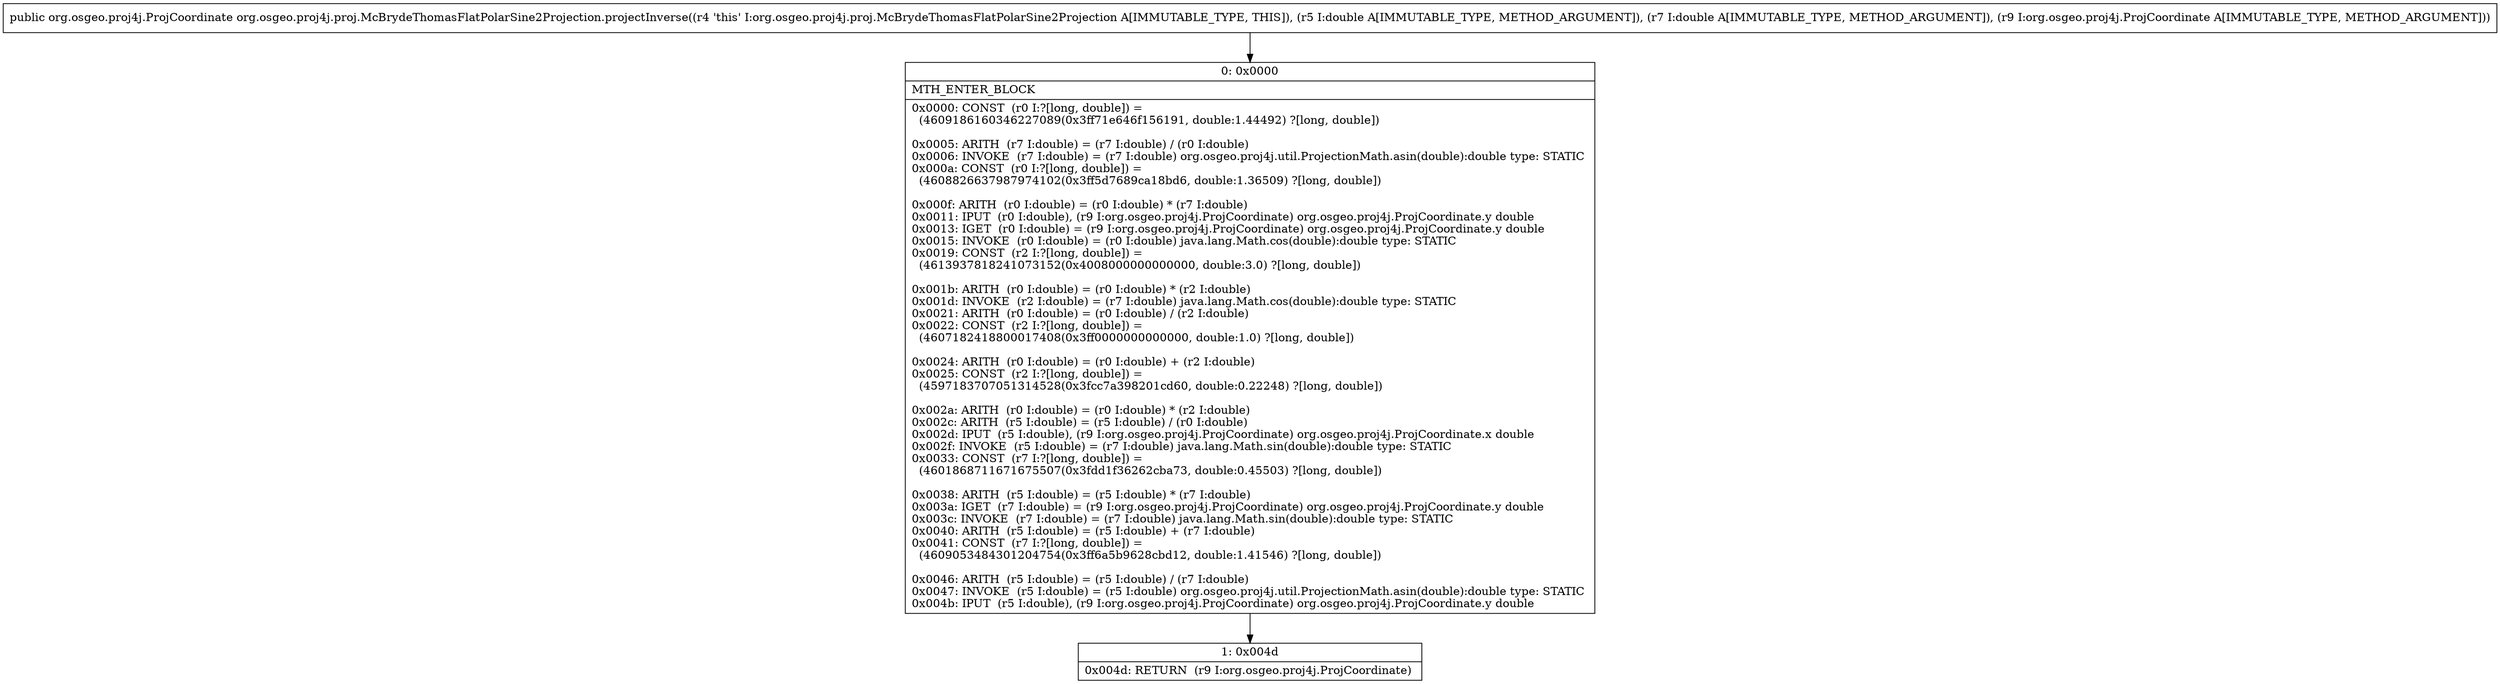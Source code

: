 digraph "CFG fororg.osgeo.proj4j.proj.McBrydeThomasFlatPolarSine2Projection.projectInverse(DDLorg\/osgeo\/proj4j\/ProjCoordinate;)Lorg\/osgeo\/proj4j\/ProjCoordinate;" {
Node_0 [shape=record,label="{0\:\ 0x0000|MTH_ENTER_BLOCK\l|0x0000: CONST  (r0 I:?[long, double]) = \l  (4609186160346227089(0x3ff71e646f156191, double:1.44492) ?[long, double])\l \l0x0005: ARITH  (r7 I:double) = (r7 I:double) \/ (r0 I:double) \l0x0006: INVOKE  (r7 I:double) = (r7 I:double) org.osgeo.proj4j.util.ProjectionMath.asin(double):double type: STATIC \l0x000a: CONST  (r0 I:?[long, double]) = \l  (4608826637987974102(0x3ff5d7689ca18bd6, double:1.36509) ?[long, double])\l \l0x000f: ARITH  (r0 I:double) = (r0 I:double) * (r7 I:double) \l0x0011: IPUT  (r0 I:double), (r9 I:org.osgeo.proj4j.ProjCoordinate) org.osgeo.proj4j.ProjCoordinate.y double \l0x0013: IGET  (r0 I:double) = (r9 I:org.osgeo.proj4j.ProjCoordinate) org.osgeo.proj4j.ProjCoordinate.y double \l0x0015: INVOKE  (r0 I:double) = (r0 I:double) java.lang.Math.cos(double):double type: STATIC \l0x0019: CONST  (r2 I:?[long, double]) = \l  (4613937818241073152(0x4008000000000000, double:3.0) ?[long, double])\l \l0x001b: ARITH  (r0 I:double) = (r0 I:double) * (r2 I:double) \l0x001d: INVOKE  (r2 I:double) = (r7 I:double) java.lang.Math.cos(double):double type: STATIC \l0x0021: ARITH  (r0 I:double) = (r0 I:double) \/ (r2 I:double) \l0x0022: CONST  (r2 I:?[long, double]) = \l  (4607182418800017408(0x3ff0000000000000, double:1.0) ?[long, double])\l \l0x0024: ARITH  (r0 I:double) = (r0 I:double) + (r2 I:double) \l0x0025: CONST  (r2 I:?[long, double]) = \l  (4597183707051314528(0x3fcc7a398201cd60, double:0.22248) ?[long, double])\l \l0x002a: ARITH  (r0 I:double) = (r0 I:double) * (r2 I:double) \l0x002c: ARITH  (r5 I:double) = (r5 I:double) \/ (r0 I:double) \l0x002d: IPUT  (r5 I:double), (r9 I:org.osgeo.proj4j.ProjCoordinate) org.osgeo.proj4j.ProjCoordinate.x double \l0x002f: INVOKE  (r5 I:double) = (r7 I:double) java.lang.Math.sin(double):double type: STATIC \l0x0033: CONST  (r7 I:?[long, double]) = \l  (4601868711671675507(0x3fdd1f36262cba73, double:0.45503) ?[long, double])\l \l0x0038: ARITH  (r5 I:double) = (r5 I:double) * (r7 I:double) \l0x003a: IGET  (r7 I:double) = (r9 I:org.osgeo.proj4j.ProjCoordinate) org.osgeo.proj4j.ProjCoordinate.y double \l0x003c: INVOKE  (r7 I:double) = (r7 I:double) java.lang.Math.sin(double):double type: STATIC \l0x0040: ARITH  (r5 I:double) = (r5 I:double) + (r7 I:double) \l0x0041: CONST  (r7 I:?[long, double]) = \l  (4609053484301204754(0x3ff6a5b9628cbd12, double:1.41546) ?[long, double])\l \l0x0046: ARITH  (r5 I:double) = (r5 I:double) \/ (r7 I:double) \l0x0047: INVOKE  (r5 I:double) = (r5 I:double) org.osgeo.proj4j.util.ProjectionMath.asin(double):double type: STATIC \l0x004b: IPUT  (r5 I:double), (r9 I:org.osgeo.proj4j.ProjCoordinate) org.osgeo.proj4j.ProjCoordinate.y double \l}"];
Node_1 [shape=record,label="{1\:\ 0x004d|0x004d: RETURN  (r9 I:org.osgeo.proj4j.ProjCoordinate) \l}"];
MethodNode[shape=record,label="{public org.osgeo.proj4j.ProjCoordinate org.osgeo.proj4j.proj.McBrydeThomasFlatPolarSine2Projection.projectInverse((r4 'this' I:org.osgeo.proj4j.proj.McBrydeThomasFlatPolarSine2Projection A[IMMUTABLE_TYPE, THIS]), (r5 I:double A[IMMUTABLE_TYPE, METHOD_ARGUMENT]), (r7 I:double A[IMMUTABLE_TYPE, METHOD_ARGUMENT]), (r9 I:org.osgeo.proj4j.ProjCoordinate A[IMMUTABLE_TYPE, METHOD_ARGUMENT])) }"];
MethodNode -> Node_0;
Node_0 -> Node_1;
}

